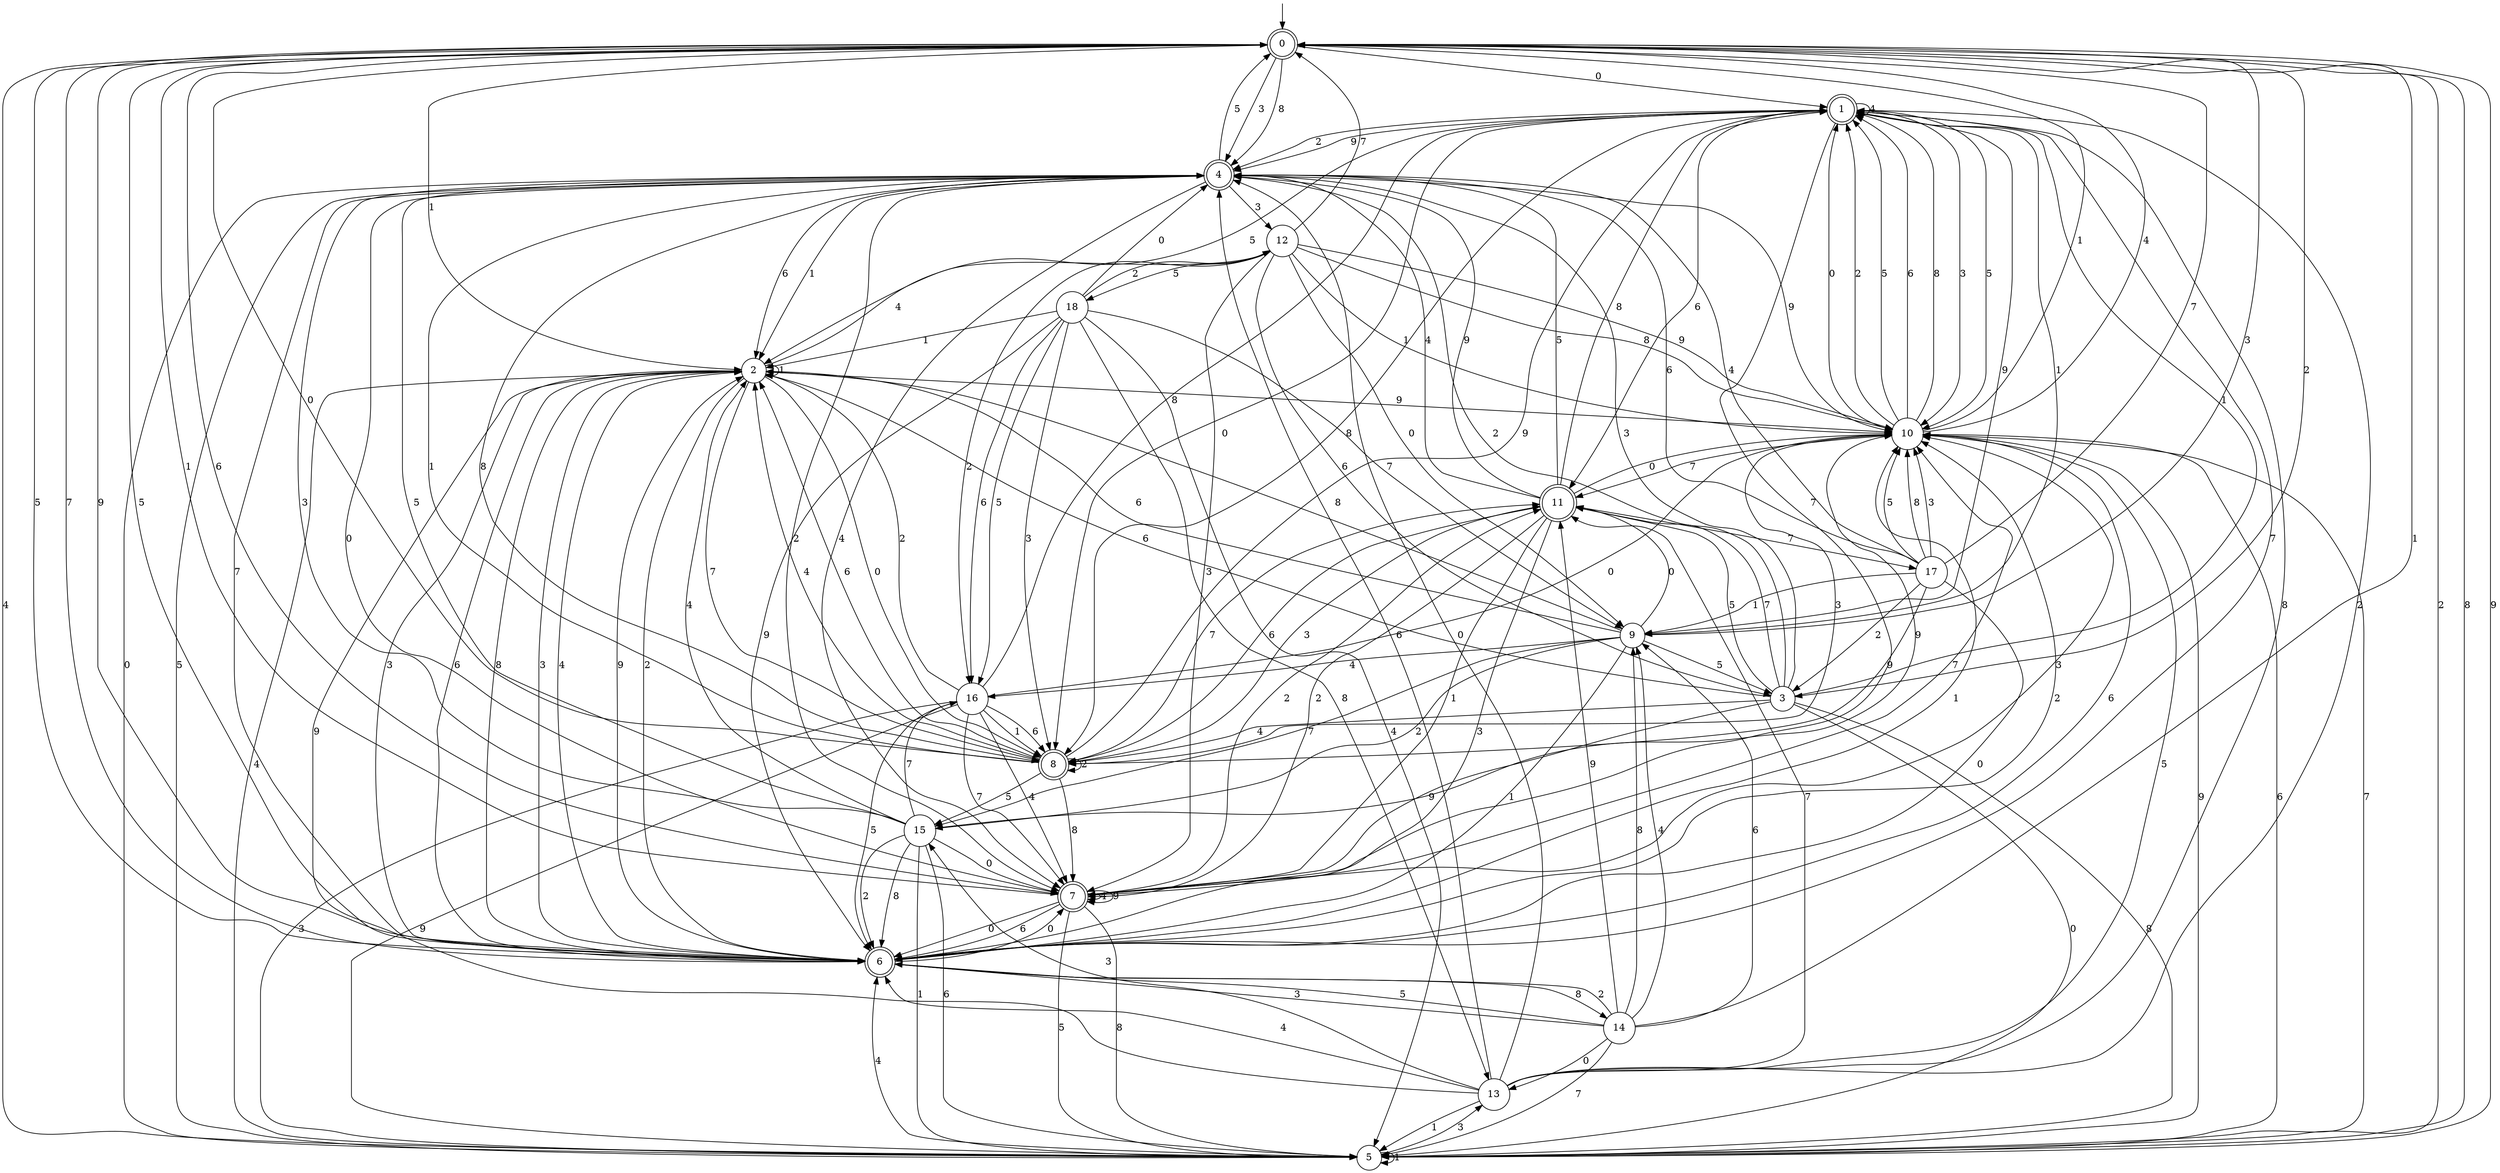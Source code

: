 digraph g {

	s0 [shape="doublecircle" label="0"];
	s1 [shape="doublecircle" label="1"];
	s2 [shape="circle" label="2"];
	s3 [shape="circle" label="3"];
	s4 [shape="doublecircle" label="4"];
	s5 [shape="circle" label="5"];
	s6 [shape="doublecircle" label="6"];
	s7 [shape="doublecircle" label="7"];
	s8 [shape="doublecircle" label="8"];
	s9 [shape="circle" label="9"];
	s10 [shape="circle" label="10"];
	s11 [shape="doublecircle" label="11"];
	s12 [shape="circle" label="12"];
	s13 [shape="circle" label="13"];
	s14 [shape="circle" label="14"];
	s15 [shape="circle" label="15"];
	s16 [shape="circle" label="16"];
	s17 [shape="circle" label="17"];
	s18 [shape="circle" label="18"];
	s0 -> s1 [label="0"];
	s0 -> s2 [label="1"];
	s0 -> s3 [label="2"];
	s0 -> s4 [label="3"];
	s0 -> s5 [label="4"];
	s0 -> s6 [label="5"];
	s0 -> s7 [label="6"];
	s0 -> s6 [label="7"];
	s0 -> s4 [label="8"];
	s0 -> s6 [label="9"];
	s1 -> s8 [label="0"];
	s1 -> s9 [label="1"];
	s1 -> s4 [label="2"];
	s1 -> s10 [label="3"];
	s1 -> s1 [label="4"];
	s1 -> s10 [label="5"];
	s1 -> s11 [label="6"];
	s1 -> s7 [label="7"];
	s1 -> s8 [label="8"];
	s1 -> s4 [label="9"];
	s2 -> s8 [label="0"];
	s2 -> s2 [label="1"];
	s2 -> s6 [label="2"];
	s2 -> s6 [label="3"];
	s2 -> s5 [label="4"];
	s2 -> s1 [label="5"];
	s2 -> s6 [label="6"];
	s2 -> s8 [label="7"];
	s2 -> s6 [label="8"];
	s2 -> s10 [label="9"];
	s3 -> s5 [label="0"];
	s3 -> s1 [label="1"];
	s3 -> s4 [label="2"];
	s3 -> s4 [label="3"];
	s3 -> s8 [label="4"];
	s3 -> s11 [label="5"];
	s3 -> s2 [label="6"];
	s3 -> s11 [label="7"];
	s3 -> s5 [label="8"];
	s3 -> s7 [label="9"];
	s4 -> s7 [label="0"];
	s4 -> s2 [label="1"];
	s4 -> s7 [label="2"];
	s4 -> s12 [label="3"];
	s4 -> s7 [label="4"];
	s4 -> s0 [label="5"];
	s4 -> s2 [label="6"];
	s4 -> s6 [label="7"];
	s4 -> s8 [label="8"];
	s4 -> s10 [label="9"];
	s5 -> s4 [label="0"];
	s5 -> s5 [label="1"];
	s5 -> s0 [label="2"];
	s5 -> s13 [label="3"];
	s5 -> s6 [label="4"];
	s5 -> s4 [label="5"];
	s5 -> s10 [label="6"];
	s5 -> s10 [label="7"];
	s5 -> s0 [label="8"];
	s5 -> s0 [label="9"];
	s6 -> s7 [label="0"];
	s6 -> s10 [label="1"];
	s6 -> s10 [label="2"];
	s6 -> s2 [label="3"];
	s6 -> s2 [label="4"];
	s6 -> s0 [label="5"];
	s6 -> s10 [label="6"];
	s6 -> s1 [label="7"];
	s6 -> s14 [label="8"];
	s6 -> s2 [label="9"];
	s7 -> s6 [label="0"];
	s7 -> s0 [label="1"];
	s7 -> s11 [label="2"];
	s7 -> s10 [label="3"];
	s7 -> s7 [label="4"];
	s7 -> s5 [label="5"];
	s7 -> s6 [label="6"];
	s7 -> s10 [label="7"];
	s7 -> s5 [label="8"];
	s7 -> s7 [label="9"];
	s8 -> s0 [label="0"];
	s8 -> s4 [label="1"];
	s8 -> s8 [label="2"];
	s8 -> s11 [label="3"];
	s8 -> s2 [label="4"];
	s8 -> s15 [label="5"];
	s8 -> s2 [label="6"];
	s8 -> s11 [label="7"];
	s8 -> s7 [label="8"];
	s8 -> s1 [label="9"];
	s9 -> s11 [label="0"];
	s9 -> s6 [label="1"];
	s9 -> s15 [label="2"];
	s9 -> s0 [label="3"];
	s9 -> s16 [label="4"];
	s9 -> s3 [label="5"];
	s9 -> s2 [label="6"];
	s9 -> s15 [label="7"];
	s9 -> s2 [label="8"];
	s9 -> s1 [label="9"];
	s10 -> s1 [label="0"];
	s10 -> s0 [label="1"];
	s10 -> s1 [label="2"];
	s10 -> s8 [label="3"];
	s10 -> s0 [label="4"];
	s10 -> s1 [label="5"];
	s10 -> s1 [label="6"];
	s10 -> s11 [label="7"];
	s10 -> s1 [label="8"];
	s10 -> s5 [label="9"];
	s11 -> s10 [label="0"];
	s11 -> s7 [label="1"];
	s11 -> s7 [label="2"];
	s11 -> s6 [label="3"];
	s11 -> s4 [label="4"];
	s11 -> s4 [label="5"];
	s11 -> s8 [label="6"];
	s11 -> s17 [label="7"];
	s11 -> s1 [label="8"];
	s11 -> s4 [label="9"];
	s12 -> s9 [label="0"];
	s12 -> s10 [label="1"];
	s12 -> s16 [label="2"];
	s12 -> s7 [label="3"];
	s12 -> s2 [label="4"];
	s12 -> s18 [label="5"];
	s12 -> s3 [label="6"];
	s12 -> s0 [label="7"];
	s12 -> s10 [label="8"];
	s12 -> s10 [label="9"];
	s13 -> s4 [label="0"];
	s13 -> s5 [label="1"];
	s13 -> s1 [label="2"];
	s13 -> s15 [label="3"];
	s13 -> s6 [label="4"];
	s13 -> s10 [label="5"];
	s13 -> s4 [label="6"];
	s13 -> s11 [label="7"];
	s13 -> s1 [label="8"];
	s13 -> s2 [label="9"];
	s14 -> s13 [label="0"];
	s14 -> s0 [label="1"];
	s14 -> s6 [label="2"];
	s14 -> s6 [label="3"];
	s14 -> s9 [label="4"];
	s14 -> s6 [label="5"];
	s14 -> s9 [label="6"];
	s14 -> s5 [label="7"];
	s14 -> s9 [label="8"];
	s14 -> s11 [label="9"];
	s15 -> s7 [label="0"];
	s15 -> s5 [label="1"];
	s15 -> s6 [label="2"];
	s15 -> s4 [label="3"];
	s15 -> s2 [label="4"];
	s15 -> s4 [label="5"];
	s15 -> s5 [label="6"];
	s15 -> s16 [label="7"];
	s15 -> s6 [label="8"];
	s15 -> s10 [label="9"];
	s16 -> s10 [label="0"];
	s16 -> s8 [label="1"];
	s16 -> s2 [label="2"];
	s16 -> s5 [label="3"];
	s16 -> s7 [label="4"];
	s16 -> s6 [label="5"];
	s16 -> s8 [label="6"];
	s16 -> s7 [label="7"];
	s16 -> s1 [label="8"];
	s16 -> s5 [label="9"];
	s17 -> s6 [label="0"];
	s17 -> s9 [label="1"];
	s17 -> s3 [label="2"];
	s17 -> s10 [label="3"];
	s17 -> s4 [label="4"];
	s17 -> s10 [label="5"];
	s17 -> s4 [label="6"];
	s17 -> s0 [label="7"];
	s17 -> s10 [label="8"];
	s17 -> s8 [label="9"];
	s18 -> s4 [label="0"];
	s18 -> s2 [label="1"];
	s18 -> s12 [label="2"];
	s18 -> s8 [label="3"];
	s18 -> s5 [label="4"];
	s18 -> s16 [label="5"];
	s18 -> s16 [label="6"];
	s18 -> s9 [label="7"];
	s18 -> s13 [label="8"];
	s18 -> s6 [label="9"];

__start0 [label="" shape="none" width="0" height="0"];
__start0 -> s0;

}

